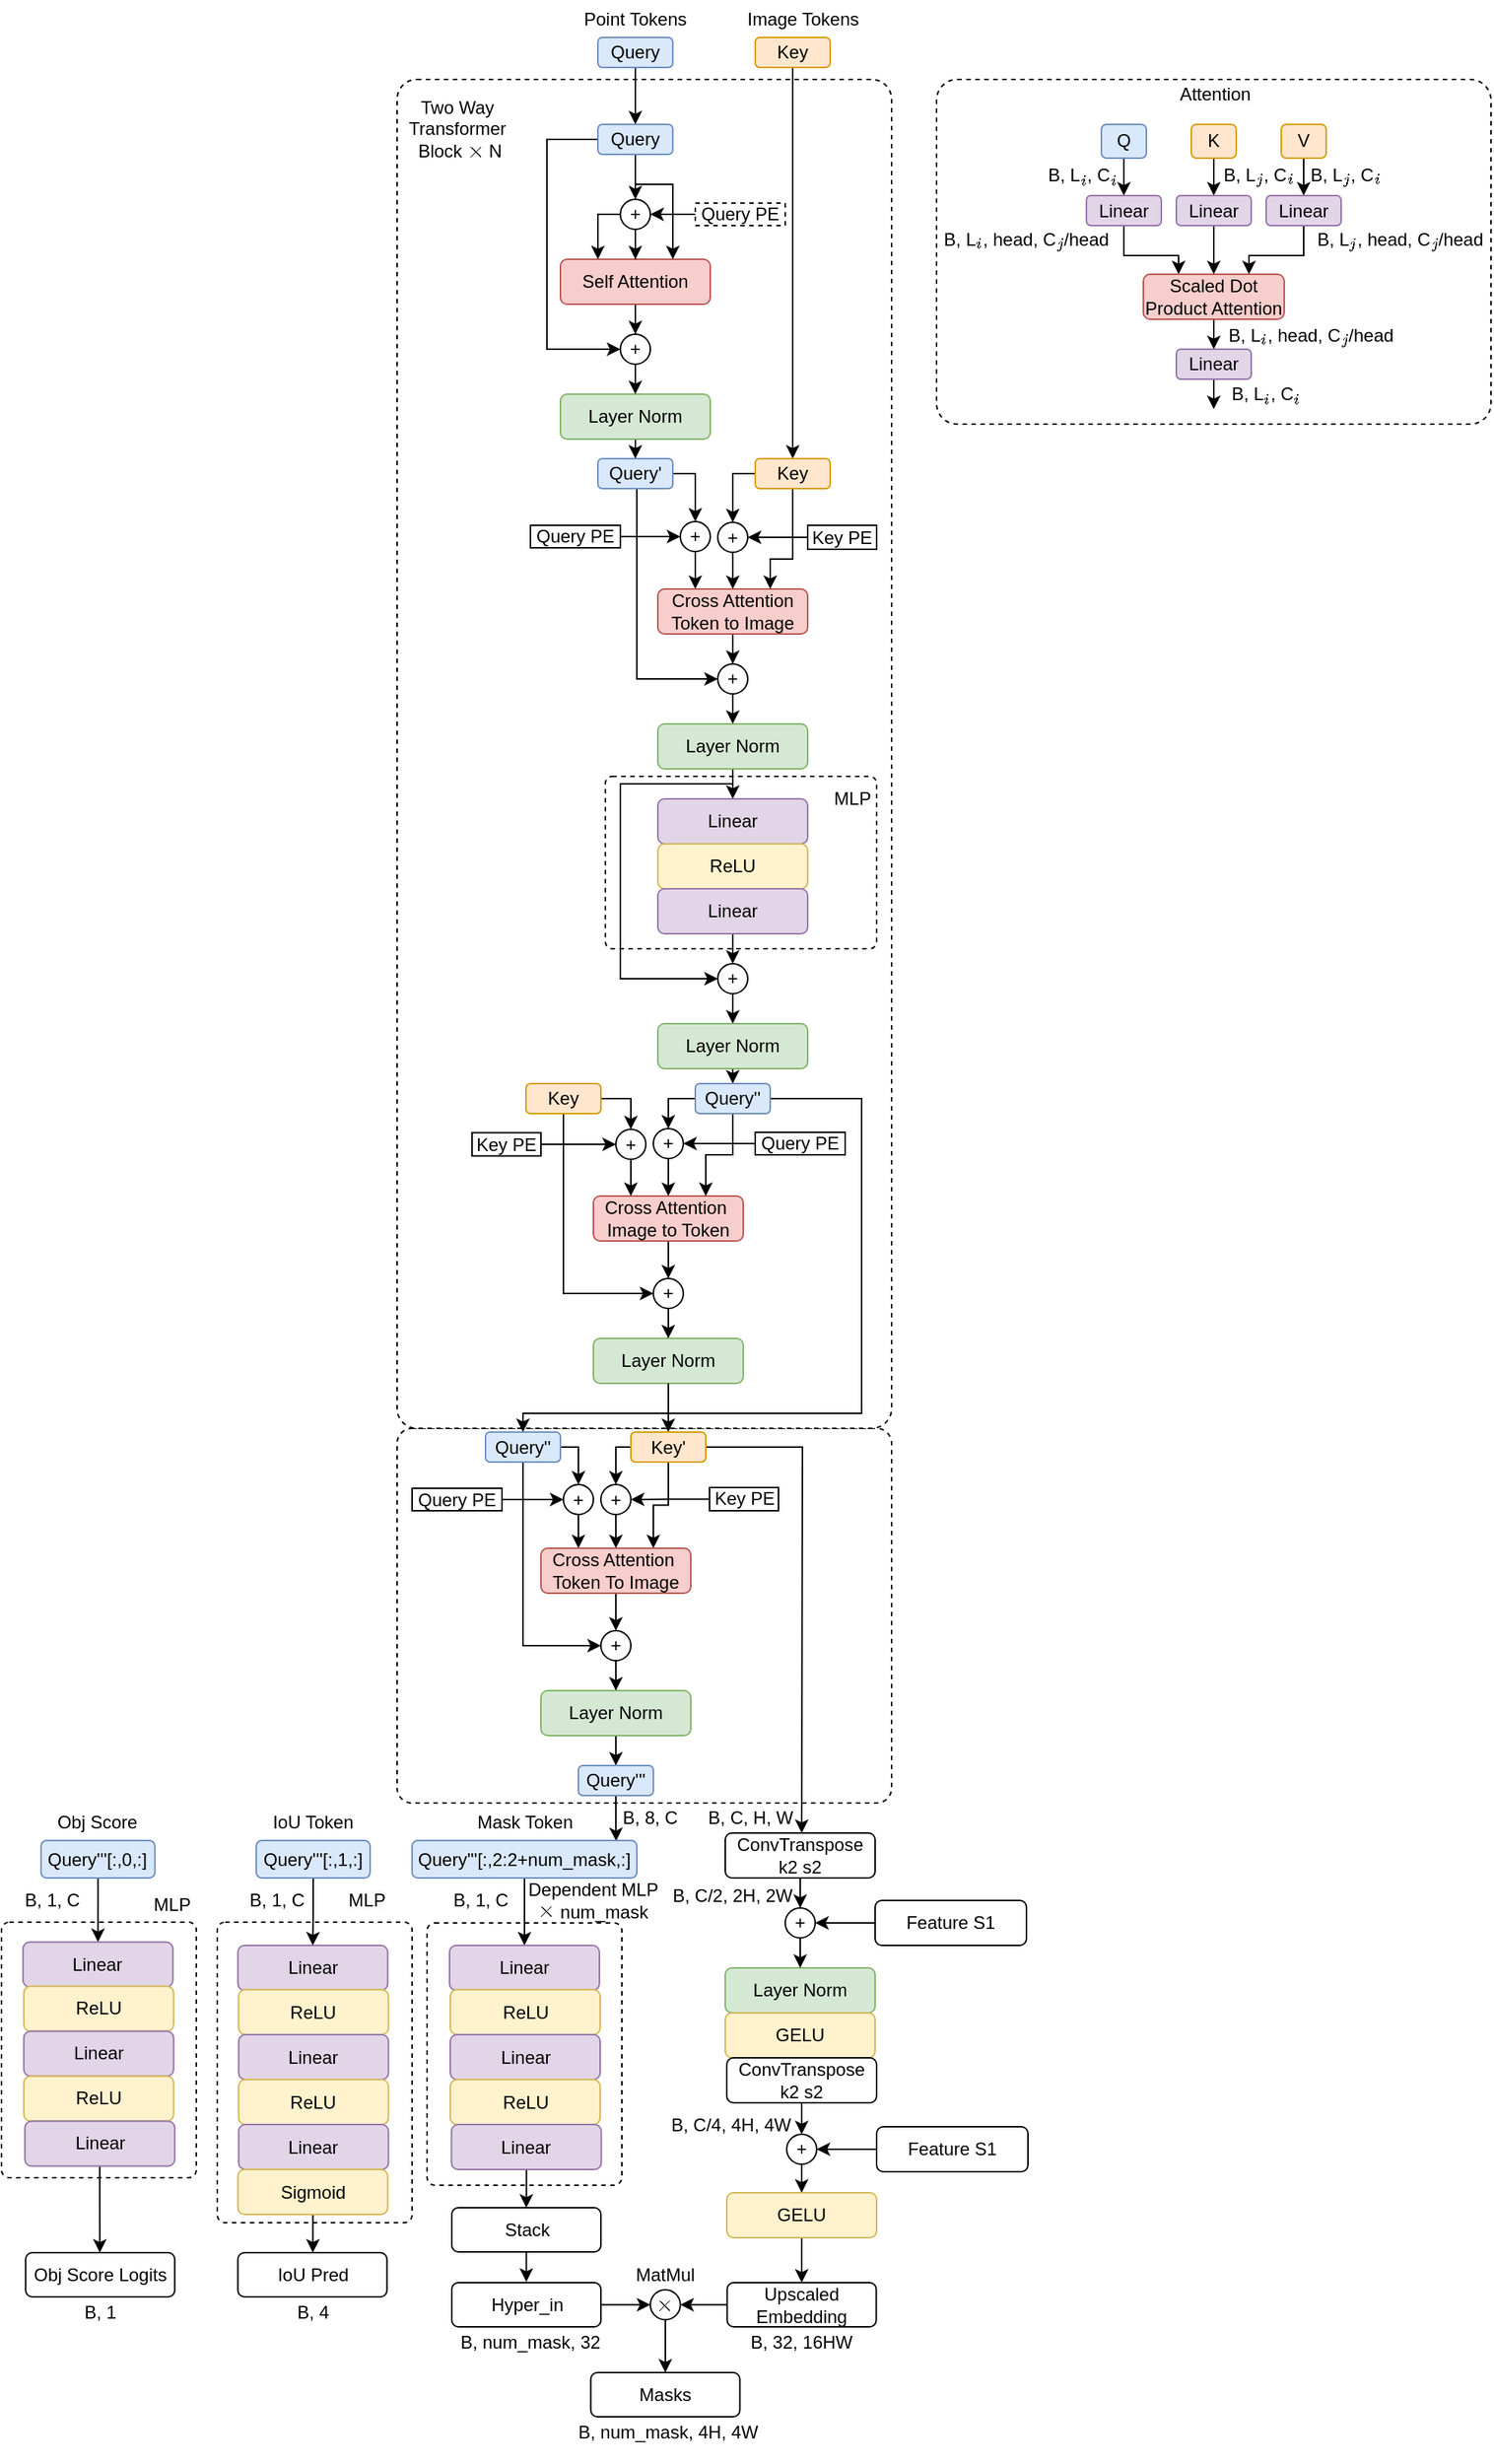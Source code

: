<mxfile version="26.0.16">
  <diagram name="Page-1" id="MTbYkiWcLbdcH9cWaoPn">
    <mxGraphModel dx="2194" dy="1654" grid="1" gridSize="10" guides="1" tooltips="1" connect="1" arrows="1" fold="1" page="1" pageScale="1" pageWidth="850" pageHeight="1100" math="1" shadow="0">
      <root>
        <mxCell id="0" />
        <mxCell id="1" parent="0" />
        <mxCell id="T6pkIknKyE9R3WdARpLp-269" value="" style="rounded=1;whiteSpace=wrap;html=1;dashed=1;arcSize=4;" vertex="1" parent="1">
          <mxGeometry x="-284" y="1239.5" width="130" height="170.5" as="geometry" />
        </mxCell>
        <mxCell id="T6pkIknKyE9R3WdARpLp-258" value="" style="rounded=1;whiteSpace=wrap;html=1;dashed=1;arcSize=4;" vertex="1" parent="1">
          <mxGeometry x="-140" y="1239.5" width="130" height="200.5" as="geometry" />
        </mxCell>
        <mxCell id="T6pkIknKyE9R3WdARpLp-229" value="" style="rounded=1;whiteSpace=wrap;html=1;dashed=1;arcSize=4;" vertex="1" parent="1">
          <mxGeometry y="1240" width="130" height="175" as="geometry" />
        </mxCell>
        <mxCell id="T6pkIknKyE9R3WdARpLp-195" value="" style="rounded=1;whiteSpace=wrap;html=1;arcSize=4;dashed=1;" vertex="1" parent="1">
          <mxGeometry x="-20" y="910" width="330" height="250" as="geometry" />
        </mxCell>
        <mxCell id="T6pkIknKyE9R3WdARpLp-154" value="" style="rounded=1;whiteSpace=wrap;html=1;arcSize=4;dashed=1;" vertex="1" parent="1">
          <mxGeometry x="-20" y="10" width="330" height="900" as="geometry" />
        </mxCell>
        <mxCell id="T6pkIknKyE9R3WdARpLp-152" value="" style="rounded=1;whiteSpace=wrap;html=1;dashed=1;arcSize=6;" vertex="1" parent="1">
          <mxGeometry x="340" y="10" width="370" height="230" as="geometry" />
        </mxCell>
        <mxCell id="T6pkIknKyE9R3WdARpLp-121" value="" style="rounded=1;whiteSpace=wrap;html=1;dashed=1;arcSize=4;" vertex="1" parent="1">
          <mxGeometry x="119" y="475" width="181" height="115" as="geometry" />
        </mxCell>
        <mxCell id="T6pkIknKyE9R3WdARpLp-46" style="edgeStyle=orthogonalEdgeStyle;rounded=0;orthogonalLoop=1;jettySize=auto;html=1;entryX=0.5;entryY=0;entryDx=0;entryDy=0;" edge="1" parent="1" source="T6pkIknKyE9R3WdARpLp-1" target="T6pkIknKyE9R3WdARpLp-45">
          <mxGeometry relative="1" as="geometry" />
        </mxCell>
        <mxCell id="T6pkIknKyE9R3WdARpLp-1" value="Self Attention" style="rounded=1;whiteSpace=wrap;html=1;fillColor=#f8cecc;strokeColor=#b85450;" vertex="1" parent="1">
          <mxGeometry x="89" y="130" width="100" height="30" as="geometry" />
        </mxCell>
        <mxCell id="T6pkIknKyE9R3WdARpLp-94" style="edgeStyle=orthogonalEdgeStyle;rounded=0;orthogonalLoop=1;jettySize=auto;html=1;entryX=0.5;entryY=0;entryDx=0;entryDy=0;" edge="1" parent="1" source="T6pkIknKyE9R3WdARpLp-2" target="T6pkIknKyE9R3WdARpLp-93">
          <mxGeometry relative="1" as="geometry" />
        </mxCell>
        <mxCell id="T6pkIknKyE9R3WdARpLp-2" value="Layer Norm" style="rounded=1;whiteSpace=wrap;html=1;fillColor=#d5e8d4;strokeColor=#82b366;" vertex="1" parent="1">
          <mxGeometry x="89" y="220" width="100" height="30" as="geometry" />
        </mxCell>
        <mxCell id="T6pkIknKyE9R3WdARpLp-60" style="edgeStyle=orthogonalEdgeStyle;rounded=0;orthogonalLoop=1;jettySize=auto;html=1;entryX=0.25;entryY=0;entryDx=0;entryDy=0;" edge="1" parent="1" source="T6pkIknKyE9R3WdARpLp-8" target="T6pkIknKyE9R3WdARpLp-13">
          <mxGeometry relative="1" as="geometry" />
        </mxCell>
        <mxCell id="T6pkIknKyE9R3WdARpLp-8" value="+" style="ellipse;whiteSpace=wrap;html=1;aspect=fixed;" vertex="1" parent="1">
          <mxGeometry x="169" y="305" width="20" height="20" as="geometry" />
        </mxCell>
        <mxCell id="T6pkIknKyE9R3WdARpLp-56" style="edgeStyle=orthogonalEdgeStyle;rounded=0;orthogonalLoop=1;jettySize=auto;html=1;entryX=0;entryY=0.5;entryDx=0;entryDy=0;" edge="1" parent="1" source="T6pkIknKyE9R3WdARpLp-9" target="T6pkIknKyE9R3WdARpLp-8">
          <mxGeometry relative="1" as="geometry" />
        </mxCell>
        <mxCell id="T6pkIknKyE9R3WdARpLp-9" value="Query PE" style="text;html=1;align=center;verticalAlign=middle;whiteSpace=wrap;rounded=0;strokeColor=default;" vertex="1" parent="1">
          <mxGeometry x="69" y="307.5" width="60" height="15" as="geometry" />
        </mxCell>
        <mxCell id="T6pkIknKyE9R3WdARpLp-61" style="edgeStyle=orthogonalEdgeStyle;rounded=0;orthogonalLoop=1;jettySize=auto;html=1;entryX=0.5;entryY=0;entryDx=0;entryDy=0;exitX=0;exitY=0.5;exitDx=0;exitDy=0;" edge="1" parent="1" source="T6pkIknKyE9R3WdARpLp-11" target="T6pkIknKyE9R3WdARpLp-13">
          <mxGeometry relative="1" as="geometry">
            <Array as="points">
              <mxPoint x="204" y="315" />
            </Array>
          </mxGeometry>
        </mxCell>
        <mxCell id="T6pkIknKyE9R3WdARpLp-11" value="+" style="ellipse;whiteSpace=wrap;html=1;aspect=fixed;" vertex="1" parent="1">
          <mxGeometry x="194" y="305.5" width="20" height="20" as="geometry" />
        </mxCell>
        <mxCell id="T6pkIknKyE9R3WdARpLp-59" style="edgeStyle=orthogonalEdgeStyle;rounded=0;orthogonalLoop=1;jettySize=auto;html=1;entryX=1;entryY=0.5;entryDx=0;entryDy=0;" edge="1" parent="1" source="T6pkIknKyE9R3WdARpLp-12" target="T6pkIknKyE9R3WdARpLp-11">
          <mxGeometry relative="1" as="geometry" />
        </mxCell>
        <mxCell id="T6pkIknKyE9R3WdARpLp-12" value="Key PE" style="text;html=1;align=center;verticalAlign=middle;whiteSpace=wrap;rounded=0;strokeColor=default;" vertex="1" parent="1">
          <mxGeometry x="254" y="307.5" width="46" height="16" as="geometry" />
        </mxCell>
        <mxCell id="T6pkIknKyE9R3WdARpLp-63" style="edgeStyle=orthogonalEdgeStyle;rounded=0;orthogonalLoop=1;jettySize=auto;html=1;entryX=0.5;entryY=0;entryDx=0;entryDy=0;" edge="1" parent="1" source="T6pkIknKyE9R3WdARpLp-13" target="T6pkIknKyE9R3WdARpLp-64">
          <mxGeometry relative="1" as="geometry">
            <mxPoint x="198" y="400" as="targetPoint" />
            <Array as="points" />
          </mxGeometry>
        </mxCell>
        <mxCell id="T6pkIknKyE9R3WdARpLp-13" value="Cross Attention Token to Image" style="rounded=1;whiteSpace=wrap;html=1;fillColor=#f8cecc;strokeColor=#b85450;" vertex="1" parent="1">
          <mxGeometry x="154" y="350" width="100" height="30" as="geometry" />
        </mxCell>
        <mxCell id="T6pkIknKyE9R3WdARpLp-67" style="edgeStyle=orthogonalEdgeStyle;rounded=0;orthogonalLoop=1;jettySize=auto;html=1;entryX=0.5;entryY=0;entryDx=0;entryDy=0;" edge="1" parent="1" source="T6pkIknKyE9R3WdARpLp-20" target="T6pkIknKyE9R3WdARpLp-21">
          <mxGeometry relative="1" as="geometry" />
        </mxCell>
        <mxCell id="T6pkIknKyE9R3WdARpLp-20" value="Layer Norm" style="rounded=1;whiteSpace=wrap;html=1;fillColor=#d5e8d4;strokeColor=#82b366;" vertex="1" parent="1">
          <mxGeometry x="154" y="440" width="100" height="30" as="geometry" />
        </mxCell>
        <mxCell id="T6pkIknKyE9R3WdARpLp-21" value="Linear" style="rounded=1;whiteSpace=wrap;html=1;fillColor=#e1d5e7;strokeColor=#9673a6;" vertex="1" parent="1">
          <mxGeometry x="154" y="490" width="100" height="30" as="geometry" />
        </mxCell>
        <mxCell id="T6pkIknKyE9R3WdARpLp-69" style="edgeStyle=elbowEdgeStyle;rounded=0;orthogonalLoop=1;jettySize=auto;html=1;exitX=0;exitY=0.5;exitDx=0;exitDy=0;startArrow=classic;startFill=1;endArrow=none;" edge="1" parent="1" source="T6pkIknKyE9R3WdARpLp-24">
          <mxGeometry relative="1" as="geometry">
            <mxPoint x="204" y="480" as="targetPoint" />
            <Array as="points">
              <mxPoint x="129" y="520" />
            </Array>
          </mxGeometry>
        </mxCell>
        <mxCell id="T6pkIknKyE9R3WdARpLp-70" style="edgeStyle=orthogonalEdgeStyle;rounded=0;orthogonalLoop=1;jettySize=auto;html=1;entryX=0.5;entryY=0;entryDx=0;entryDy=0;" edge="1" parent="1" source="T6pkIknKyE9R3WdARpLp-24" target="T6pkIknKyE9R3WdARpLp-25">
          <mxGeometry relative="1" as="geometry" />
        </mxCell>
        <mxCell id="T6pkIknKyE9R3WdARpLp-24" value="+" style="ellipse;whiteSpace=wrap;html=1;aspect=fixed;" vertex="1" parent="1">
          <mxGeometry x="194" y="600" width="20" height="20" as="geometry" />
        </mxCell>
        <mxCell id="T6pkIknKyE9R3WdARpLp-77" style="edgeStyle=orthogonalEdgeStyle;rounded=0;orthogonalLoop=1;jettySize=auto;html=1;entryX=0.5;entryY=0;entryDx=0;entryDy=0;exitX=0;exitY=0.5;exitDx=0;exitDy=0;" edge="1" parent="1" source="T6pkIknKyE9R3WdARpLp-91" target="T6pkIknKyE9R3WdARpLp-71">
          <mxGeometry relative="1" as="geometry">
            <mxPoint x="204" y="705" as="sourcePoint" />
          </mxGeometry>
        </mxCell>
        <mxCell id="T6pkIknKyE9R3WdARpLp-92" style="edgeStyle=orthogonalEdgeStyle;rounded=0;orthogonalLoop=1;jettySize=auto;html=1;entryX=0.5;entryY=0;entryDx=0;entryDy=0;" edge="1" parent="1" source="T6pkIknKyE9R3WdARpLp-25" target="T6pkIknKyE9R3WdARpLp-91">
          <mxGeometry relative="1" as="geometry" />
        </mxCell>
        <mxCell id="T6pkIknKyE9R3WdARpLp-25" value="Layer Norm" style="rounded=1;whiteSpace=wrap;html=1;fillColor=#d5e8d4;strokeColor=#82b366;" vertex="1" parent="1">
          <mxGeometry x="154" y="640" width="100" height="30" as="geometry" />
        </mxCell>
        <mxCell id="T6pkIknKyE9R3WdARpLp-53" style="edgeStyle=orthogonalEdgeStyle;rounded=0;orthogonalLoop=1;jettySize=auto;html=1;" edge="1" parent="1" source="T6pkIknKyE9R3WdARpLp-45">
          <mxGeometry relative="1" as="geometry">
            <mxPoint x="139" y="220" as="targetPoint" />
          </mxGeometry>
        </mxCell>
        <mxCell id="T6pkIknKyE9R3WdARpLp-113" style="edgeStyle=elbowEdgeStyle;rounded=0;orthogonalLoop=1;jettySize=auto;html=1;entryX=0;entryY=0.5;entryDx=0;entryDy=0;startArrow=classic;startFill=1;endArrow=none;" edge="1" parent="1" source="T6pkIknKyE9R3WdARpLp-45" target="T6pkIknKyE9R3WdARpLp-47">
          <mxGeometry relative="1" as="geometry">
            <Array as="points">
              <mxPoint x="80" y="130" />
            </Array>
          </mxGeometry>
        </mxCell>
        <mxCell id="T6pkIknKyE9R3WdARpLp-45" value="+" style="ellipse;whiteSpace=wrap;html=1;aspect=fixed;" vertex="1" parent="1">
          <mxGeometry x="129" y="180" width="20" height="20" as="geometry" />
        </mxCell>
        <mxCell id="T6pkIknKyE9R3WdARpLp-106" style="edgeStyle=orthogonalEdgeStyle;rounded=0;orthogonalLoop=1;jettySize=auto;html=1;entryX=0.5;entryY=0;entryDx=0;entryDy=0;" edge="1" parent="1" source="T6pkIknKyE9R3WdARpLp-47" target="T6pkIknKyE9R3WdARpLp-103">
          <mxGeometry relative="1" as="geometry" />
        </mxCell>
        <mxCell id="T6pkIknKyE9R3WdARpLp-107" style="edgeStyle=orthogonalEdgeStyle;rounded=0;orthogonalLoop=1;jettySize=auto;html=1;entryX=0.75;entryY=0;entryDx=0;entryDy=0;" edge="1" parent="1" source="T6pkIknKyE9R3WdARpLp-47" target="T6pkIknKyE9R3WdARpLp-1">
          <mxGeometry relative="1" as="geometry">
            <Array as="points">
              <mxPoint x="139" y="80" />
              <mxPoint x="164" y="80" />
            </Array>
          </mxGeometry>
        </mxCell>
        <mxCell id="T6pkIknKyE9R3WdARpLp-196" style="edgeStyle=orthogonalEdgeStyle;rounded=0;orthogonalLoop=1;jettySize=auto;html=1;entryX=0.5;entryY=1;entryDx=0;entryDy=0;startArrow=classic;startFill=1;endArrow=none;" edge="1" parent="1" source="T6pkIknKyE9R3WdARpLp-47" target="T6pkIknKyE9R3WdARpLp-156">
          <mxGeometry relative="1" as="geometry">
            <mxPoint x="139" y="-20" as="targetPoint" />
          </mxGeometry>
        </mxCell>
        <mxCell id="T6pkIknKyE9R3WdARpLp-47" value="Query" style="rounded=1;whiteSpace=wrap;html=1;fillColor=#dae8fc;strokeColor=#6c8ebf;" vertex="1" parent="1">
          <mxGeometry x="114" y="40" width="50" height="20" as="geometry" />
        </mxCell>
        <mxCell id="T6pkIknKyE9R3WdARpLp-96" style="edgeStyle=orthogonalEdgeStyle;rounded=0;orthogonalLoop=1;jettySize=auto;html=1;entryX=0.5;entryY=0;entryDx=0;entryDy=0;" edge="1" parent="1" source="T6pkIknKyE9R3WdARpLp-57" target="T6pkIknKyE9R3WdARpLp-11">
          <mxGeometry relative="1" as="geometry">
            <Array as="points">
              <mxPoint x="204" y="273" />
            </Array>
          </mxGeometry>
        </mxCell>
        <mxCell id="T6pkIknKyE9R3WdARpLp-98" style="edgeStyle=orthogonalEdgeStyle;rounded=0;orthogonalLoop=1;jettySize=auto;html=1;entryX=0.75;entryY=0;entryDx=0;entryDy=0;" edge="1" parent="1" source="T6pkIknKyE9R3WdARpLp-57" target="T6pkIknKyE9R3WdARpLp-13">
          <mxGeometry relative="1" as="geometry">
            <Array as="points">
              <mxPoint x="244" y="330" />
              <mxPoint x="229" y="330" />
            </Array>
          </mxGeometry>
        </mxCell>
        <mxCell id="T6pkIknKyE9R3WdARpLp-197" style="edgeStyle=orthogonalEdgeStyle;rounded=0;orthogonalLoop=1;jettySize=auto;html=1;entryX=0.5;entryY=1;entryDx=0;entryDy=0;endArrow=none;startFill=1;startArrow=classic;" edge="1" parent="1" source="T6pkIknKyE9R3WdARpLp-57" target="T6pkIknKyE9R3WdARpLp-158">
          <mxGeometry relative="1" as="geometry">
            <mxPoint x="250" y="-211.333" as="targetPoint" />
          </mxGeometry>
        </mxCell>
        <mxCell id="T6pkIknKyE9R3WdARpLp-57" value="Key" style="rounded=1;whiteSpace=wrap;html=1;fillColor=#ffe6cc;strokeColor=#d79b00;" vertex="1" parent="1">
          <mxGeometry x="219" y="263" width="50" height="20" as="geometry" />
        </mxCell>
        <mxCell id="T6pkIknKyE9R3WdARpLp-65" style="edgeStyle=orthogonalEdgeStyle;rounded=0;orthogonalLoop=1;jettySize=auto;html=1;startArrow=classic;startFill=1;endArrow=none;entryX=0.5;entryY=1;entryDx=0;entryDy=0;" edge="1" parent="1" source="T6pkIknKyE9R3WdARpLp-64" target="T6pkIknKyE9R3WdARpLp-93">
          <mxGeometry relative="1" as="geometry">
            <mxPoint x="120" y="370" as="targetPoint" />
            <Array as="points">
              <mxPoint x="140" y="410" />
              <mxPoint x="140" y="283" />
            </Array>
          </mxGeometry>
        </mxCell>
        <mxCell id="T6pkIknKyE9R3WdARpLp-66" style="edgeStyle=orthogonalEdgeStyle;rounded=0;orthogonalLoop=1;jettySize=auto;html=1;" edge="1" parent="1" source="T6pkIknKyE9R3WdARpLp-64">
          <mxGeometry relative="1" as="geometry">
            <mxPoint x="204" y="440" as="targetPoint" />
          </mxGeometry>
        </mxCell>
        <mxCell id="T6pkIknKyE9R3WdARpLp-64" value="+" style="ellipse;whiteSpace=wrap;html=1;aspect=fixed;" vertex="1" parent="1">
          <mxGeometry x="194" y="400" width="20" height="20" as="geometry" />
        </mxCell>
        <mxCell id="T6pkIknKyE9R3WdARpLp-82" style="edgeStyle=orthogonalEdgeStyle;rounded=0;orthogonalLoop=1;jettySize=auto;html=1;entryX=0.5;entryY=0;entryDx=0;entryDy=0;exitX=0;exitY=0.5;exitDx=0;exitDy=0;" edge="1" parent="1" source="T6pkIknKyE9R3WdARpLp-71" target="T6pkIknKyE9R3WdARpLp-80">
          <mxGeometry relative="1" as="geometry" />
        </mxCell>
        <mxCell id="T6pkIknKyE9R3WdARpLp-71" value="+" style="ellipse;whiteSpace=wrap;html=1;aspect=fixed;" vertex="1" parent="1">
          <mxGeometry x="151" y="710" width="20" height="20" as="geometry" />
        </mxCell>
        <mxCell id="T6pkIknKyE9R3WdARpLp-72" style="edgeStyle=orthogonalEdgeStyle;rounded=0;orthogonalLoop=1;jettySize=auto;html=1;entryX=1;entryY=0.5;entryDx=0;entryDy=0;" edge="1" parent="1" source="T6pkIknKyE9R3WdARpLp-73" target="T6pkIknKyE9R3WdARpLp-71">
          <mxGeometry relative="1" as="geometry" />
        </mxCell>
        <mxCell id="T6pkIknKyE9R3WdARpLp-73" value="Query PE" style="text;html=1;align=center;verticalAlign=middle;whiteSpace=wrap;rounded=0;strokeColor=default;" vertex="1" parent="1">
          <mxGeometry x="219" y="712.5" width="60" height="15" as="geometry" />
        </mxCell>
        <mxCell id="T6pkIknKyE9R3WdARpLp-81" style="edgeStyle=orthogonalEdgeStyle;rounded=0;orthogonalLoop=1;jettySize=auto;html=1;entryX=0.25;entryY=0;entryDx=0;entryDy=0;" edge="1" parent="1" source="T6pkIknKyE9R3WdARpLp-74" target="T6pkIknKyE9R3WdARpLp-80">
          <mxGeometry relative="1" as="geometry" />
        </mxCell>
        <mxCell id="T6pkIknKyE9R3WdARpLp-86" style="edgeStyle=orthogonalEdgeStyle;rounded=0;orthogonalLoop=1;jettySize=auto;html=1;entryX=0;entryY=0.5;entryDx=0;entryDy=0;exitX=0.5;exitY=1;exitDx=0;exitDy=0;" edge="1" parent="1" source="T6pkIknKyE9R3WdARpLp-78" target="T6pkIknKyE9R3WdARpLp-85">
          <mxGeometry relative="1" as="geometry">
            <Array as="points">
              <mxPoint x="91" y="820" />
            </Array>
          </mxGeometry>
        </mxCell>
        <mxCell id="T6pkIknKyE9R3WdARpLp-74" value="+" style="ellipse;whiteSpace=wrap;html=1;aspect=fixed;" vertex="1" parent="1">
          <mxGeometry x="126" y="710.5" width="20" height="20" as="geometry" />
        </mxCell>
        <mxCell id="T6pkIknKyE9R3WdARpLp-75" style="edgeStyle=orthogonalEdgeStyle;rounded=0;orthogonalLoop=1;jettySize=auto;html=1;entryX=0;entryY=0.5;entryDx=0;entryDy=0;" edge="1" parent="1" source="T6pkIknKyE9R3WdARpLp-76" target="T6pkIknKyE9R3WdARpLp-74">
          <mxGeometry relative="1" as="geometry" />
        </mxCell>
        <mxCell id="T6pkIknKyE9R3WdARpLp-76" value="Key PE" style="text;html=1;align=center;verticalAlign=middle;whiteSpace=wrap;rounded=0;strokeColor=default;" vertex="1" parent="1">
          <mxGeometry x="30" y="712.75" width="46" height="15.5" as="geometry" />
        </mxCell>
        <mxCell id="T6pkIknKyE9R3WdARpLp-79" style="edgeStyle=orthogonalEdgeStyle;rounded=0;orthogonalLoop=1;jettySize=auto;html=1;entryX=0.5;entryY=0;entryDx=0;entryDy=0;" edge="1" parent="1" source="T6pkIknKyE9R3WdARpLp-78" target="T6pkIknKyE9R3WdARpLp-74">
          <mxGeometry relative="1" as="geometry" />
        </mxCell>
        <mxCell id="T6pkIknKyE9R3WdARpLp-78" value="Key" style="rounded=1;whiteSpace=wrap;html=1;fillColor=#ffe6cc;strokeColor=#d79b00;" vertex="1" parent="1">
          <mxGeometry x="66" y="680" width="50" height="20" as="geometry" />
        </mxCell>
        <mxCell id="T6pkIknKyE9R3WdARpLp-84" style="edgeStyle=orthogonalEdgeStyle;rounded=0;orthogonalLoop=1;jettySize=auto;html=1;" edge="1" parent="1" source="T6pkIknKyE9R3WdARpLp-80">
          <mxGeometry relative="1" as="geometry">
            <mxPoint x="161.0" y="810" as="targetPoint" />
          </mxGeometry>
        </mxCell>
        <mxCell id="T6pkIknKyE9R3WdARpLp-80" value="Cross Attention&amp;nbsp; Image to Token" style="rounded=1;whiteSpace=wrap;html=1;fillColor=#f8cecc;strokeColor=#b85450;" vertex="1" parent="1">
          <mxGeometry x="111" y="755" width="100" height="30" as="geometry" />
        </mxCell>
        <mxCell id="T6pkIknKyE9R3WdARpLp-88" style="edgeStyle=orthogonalEdgeStyle;rounded=0;orthogonalLoop=1;jettySize=auto;html=1;entryX=0.5;entryY=0;entryDx=0;entryDy=0;" edge="1" parent="1" source="T6pkIknKyE9R3WdARpLp-85" target="T6pkIknKyE9R3WdARpLp-87">
          <mxGeometry relative="1" as="geometry" />
        </mxCell>
        <mxCell id="T6pkIknKyE9R3WdARpLp-85" value="+" style="ellipse;whiteSpace=wrap;html=1;aspect=fixed;" vertex="1" parent="1">
          <mxGeometry x="151" y="810" width="20" height="20" as="geometry" />
        </mxCell>
        <mxCell id="T6pkIknKyE9R3WdARpLp-87" value="Layer Norm" style="rounded=1;whiteSpace=wrap;html=1;fillColor=#d5e8d4;strokeColor=#82b366;" vertex="1" parent="1">
          <mxGeometry x="111" y="850" width="100" height="30" as="geometry" />
        </mxCell>
        <mxCell id="T6pkIknKyE9R3WdARpLp-183" style="edgeStyle=orthogonalEdgeStyle;rounded=0;orthogonalLoop=1;jettySize=auto;html=1;entryX=0.5;entryY=0;entryDx=0;entryDy=0;exitX=0.5;exitY=1;exitDx=0;exitDy=0;" edge="1" parent="1" source="T6pkIknKyE9R3WdARpLp-87" target="T6pkIknKyE9R3WdARpLp-171">
          <mxGeometry relative="1" as="geometry">
            <mxPoint x="161" y="920" as="sourcePoint" />
          </mxGeometry>
        </mxCell>
        <mxCell id="T6pkIknKyE9R3WdARpLp-99" style="edgeStyle=orthogonalEdgeStyle;rounded=0;orthogonalLoop=1;jettySize=auto;html=1;entryX=0.75;entryY=0;entryDx=0;entryDy=0;" edge="1" parent="1" source="T6pkIknKyE9R3WdARpLp-91" target="T6pkIknKyE9R3WdARpLp-80">
          <mxGeometry relative="1" as="geometry" />
        </mxCell>
        <mxCell id="T6pkIknKyE9R3WdARpLp-101" style="edgeStyle=orthogonalEdgeStyle;rounded=0;orthogonalLoop=1;jettySize=auto;html=1;entryX=0.5;entryY=0;entryDx=0;entryDy=0;" edge="1" parent="1" source="T6pkIknKyE9R3WdARpLp-91" target="T6pkIknKyE9R3WdARpLp-182">
          <mxGeometry relative="1" as="geometry">
            <mxPoint x="340" y="690" as="targetPoint" />
            <Array as="points">
              <mxPoint x="290" y="690" />
              <mxPoint x="290" y="900" />
              <mxPoint x="64" y="900" />
            </Array>
          </mxGeometry>
        </mxCell>
        <mxCell id="T6pkIknKyE9R3WdARpLp-91" value="Query&#39;&#39;" style="rounded=1;whiteSpace=wrap;html=1;fillColor=#dae8fc;strokeColor=#6c8ebf;" vertex="1" parent="1">
          <mxGeometry x="179" y="680" width="50" height="20" as="geometry" />
        </mxCell>
        <mxCell id="T6pkIknKyE9R3WdARpLp-95" style="edgeStyle=orthogonalEdgeStyle;rounded=0;orthogonalLoop=1;jettySize=auto;html=1;entryX=0.5;entryY=0;entryDx=0;entryDy=0;" edge="1" parent="1" source="T6pkIknKyE9R3WdARpLp-93" target="T6pkIknKyE9R3WdARpLp-8">
          <mxGeometry relative="1" as="geometry">
            <Array as="points">
              <mxPoint x="179" y="273" />
            </Array>
          </mxGeometry>
        </mxCell>
        <mxCell id="T6pkIknKyE9R3WdARpLp-93" value="Query&#39;" style="rounded=1;whiteSpace=wrap;html=1;fillColor=#dae8fc;strokeColor=#6c8ebf;" vertex="1" parent="1">
          <mxGeometry x="114" y="263" width="50" height="20" as="geometry" />
        </mxCell>
        <mxCell id="T6pkIknKyE9R3WdARpLp-104" style="edgeStyle=orthogonalEdgeStyle;rounded=0;orthogonalLoop=1;jettySize=auto;html=1;entryX=0.5;entryY=0;entryDx=0;entryDy=0;" edge="1" parent="1" source="T6pkIknKyE9R3WdARpLp-103" target="T6pkIknKyE9R3WdARpLp-1">
          <mxGeometry relative="1" as="geometry" />
        </mxCell>
        <mxCell id="T6pkIknKyE9R3WdARpLp-105" style="edgeStyle=orthogonalEdgeStyle;rounded=0;orthogonalLoop=1;jettySize=auto;html=1;entryX=0.25;entryY=0;entryDx=0;entryDy=0;exitX=0;exitY=0.5;exitDx=0;exitDy=0;" edge="1" parent="1" source="T6pkIknKyE9R3WdARpLp-103" target="T6pkIknKyE9R3WdARpLp-1">
          <mxGeometry relative="1" as="geometry">
            <Array as="points">
              <mxPoint x="114" y="100" />
            </Array>
          </mxGeometry>
        </mxCell>
        <mxCell id="T6pkIknKyE9R3WdARpLp-103" value="+" style="ellipse;whiteSpace=wrap;html=1;aspect=fixed;" vertex="1" parent="1">
          <mxGeometry x="129" y="90" width="20" height="20" as="geometry" />
        </mxCell>
        <mxCell id="T6pkIknKyE9R3WdARpLp-112" style="edgeStyle=orthogonalEdgeStyle;rounded=0;orthogonalLoop=1;jettySize=auto;html=1;entryX=1;entryY=0.5;entryDx=0;entryDy=0;" edge="1" parent="1" source="T6pkIknKyE9R3WdARpLp-109" target="T6pkIknKyE9R3WdARpLp-103">
          <mxGeometry relative="1" as="geometry" />
        </mxCell>
        <mxCell id="T6pkIknKyE9R3WdARpLp-109" value="Query PE" style="text;html=1;align=center;verticalAlign=middle;whiteSpace=wrap;rounded=0;dashed=1;strokeColor=default;" vertex="1" parent="1">
          <mxGeometry x="179" y="92.5" width="60" height="15" as="geometry" />
        </mxCell>
        <mxCell id="T6pkIknKyE9R3WdARpLp-114" value="ReLU" style="rounded=1;whiteSpace=wrap;html=1;fillColor=#fff2cc;strokeColor=#d6b656;" vertex="1" parent="1">
          <mxGeometry x="154" y="520" width="100" height="30" as="geometry" />
        </mxCell>
        <mxCell id="T6pkIknKyE9R3WdARpLp-118" style="edgeStyle=orthogonalEdgeStyle;rounded=0;orthogonalLoop=1;jettySize=auto;html=1;entryX=0.5;entryY=0;entryDx=0;entryDy=0;" edge="1" parent="1" source="T6pkIknKyE9R3WdARpLp-115">
          <mxGeometry relative="1" as="geometry">
            <mxPoint x="204" y="600" as="targetPoint" />
          </mxGeometry>
        </mxCell>
        <mxCell id="T6pkIknKyE9R3WdARpLp-115" value="Linear" style="rounded=1;whiteSpace=wrap;html=1;fillColor=#e1d5e7;strokeColor=#9673a6;" vertex="1" parent="1">
          <mxGeometry x="154" y="550" width="100" height="30" as="geometry" />
        </mxCell>
        <mxCell id="T6pkIknKyE9R3WdARpLp-122" value="MLP" style="text;html=1;align=center;verticalAlign=middle;whiteSpace=wrap;rounded=0;" vertex="1" parent="1">
          <mxGeometry x="254" y="475" width="60" height="30" as="geometry" />
        </mxCell>
        <mxCell id="T6pkIknKyE9R3WdARpLp-134" style="edgeStyle=orthogonalEdgeStyle;rounded=0;orthogonalLoop=1;jettySize=auto;html=1;entryX=0.5;entryY=0;entryDx=0;entryDy=0;" edge="1" parent="1" source="T6pkIknKyE9R3WdARpLp-124" target="T6pkIknKyE9R3WdARpLp-128">
          <mxGeometry relative="1" as="geometry" />
        </mxCell>
        <mxCell id="T6pkIknKyE9R3WdARpLp-124" value="Q" style="rounded=1;whiteSpace=wrap;html=1;fillColor=#dae8fc;strokeColor=#6c8ebf;" vertex="1" parent="1">
          <mxGeometry x="450" y="40" width="30" height="22.5" as="geometry" />
        </mxCell>
        <mxCell id="T6pkIknKyE9R3WdARpLp-137" style="edgeStyle=orthogonalEdgeStyle;rounded=0;orthogonalLoop=1;jettySize=auto;html=1;entryX=0.5;entryY=0;entryDx=0;entryDy=0;" edge="1" parent="1" source="T6pkIknKyE9R3WdARpLp-126" target="T6pkIknKyE9R3WdARpLp-132">
          <mxGeometry relative="1" as="geometry" />
        </mxCell>
        <mxCell id="T6pkIknKyE9R3WdARpLp-126" value="K" style="rounded=1;whiteSpace=wrap;html=1;fillColor=#ffe6cc;strokeColor=#d79b00;" vertex="1" parent="1">
          <mxGeometry x="510" y="40" width="30" height="22.5" as="geometry" />
        </mxCell>
        <mxCell id="T6pkIknKyE9R3WdARpLp-138" style="edgeStyle=orthogonalEdgeStyle;rounded=0;orthogonalLoop=1;jettySize=auto;html=1;entryX=0.5;entryY=0;entryDx=0;entryDy=0;" edge="1" parent="1" source="T6pkIknKyE9R3WdARpLp-127" target="T6pkIknKyE9R3WdARpLp-133">
          <mxGeometry relative="1" as="geometry" />
        </mxCell>
        <mxCell id="T6pkIknKyE9R3WdARpLp-127" value="V" style="rounded=1;whiteSpace=wrap;html=1;fillColor=#ffe6cc;strokeColor=#d79b00;" vertex="1" parent="1">
          <mxGeometry x="570" y="40" width="30" height="22.5" as="geometry" />
        </mxCell>
        <mxCell id="T6pkIknKyE9R3WdARpLp-140" style="edgeStyle=orthogonalEdgeStyle;rounded=0;orthogonalLoop=1;jettySize=auto;html=1;entryX=0.25;entryY=0;entryDx=0;entryDy=0;" edge="1" parent="1" source="T6pkIknKyE9R3WdARpLp-128" target="T6pkIknKyE9R3WdARpLp-145">
          <mxGeometry relative="1" as="geometry">
            <mxPoint x="465" y="130" as="targetPoint" />
          </mxGeometry>
        </mxCell>
        <mxCell id="T6pkIknKyE9R3WdARpLp-128" value="Linear" style="rounded=1;whiteSpace=wrap;html=1;fillColor=#e1d5e7;strokeColor=#9673a6;" vertex="1" parent="1">
          <mxGeometry x="440" y="87.5" width="50" height="20" as="geometry" />
        </mxCell>
        <mxCell id="T6pkIknKyE9R3WdARpLp-141" style="edgeStyle=orthogonalEdgeStyle;rounded=0;orthogonalLoop=1;jettySize=auto;html=1;entryX=0.5;entryY=0;entryDx=0;entryDy=0;" edge="1" parent="1" source="T6pkIknKyE9R3WdARpLp-132" target="T6pkIknKyE9R3WdARpLp-145">
          <mxGeometry relative="1" as="geometry">
            <mxPoint x="525" y="130" as="targetPoint" />
          </mxGeometry>
        </mxCell>
        <mxCell id="T6pkIknKyE9R3WdARpLp-132" value="Linear" style="rounded=1;whiteSpace=wrap;html=1;fillColor=#e1d5e7;strokeColor=#9673a6;" vertex="1" parent="1">
          <mxGeometry x="500" y="87.5" width="50" height="20" as="geometry" />
        </mxCell>
        <mxCell id="T6pkIknKyE9R3WdARpLp-142" style="edgeStyle=orthogonalEdgeStyle;rounded=0;orthogonalLoop=1;jettySize=auto;html=1;entryX=0.75;entryY=0;entryDx=0;entryDy=0;" edge="1" parent="1" source="T6pkIknKyE9R3WdARpLp-133" target="T6pkIknKyE9R3WdARpLp-145">
          <mxGeometry relative="1" as="geometry">
            <mxPoint x="585" y="130" as="targetPoint" />
          </mxGeometry>
        </mxCell>
        <mxCell id="T6pkIknKyE9R3WdARpLp-133" value="Linear" style="rounded=1;whiteSpace=wrap;html=1;fillColor=#e1d5e7;strokeColor=#9673a6;" vertex="1" parent="1">
          <mxGeometry x="560" y="87.5" width="50" height="20" as="geometry" />
        </mxCell>
        <mxCell id="T6pkIknKyE9R3WdARpLp-135" value="B, L\(_i\), C\(_i\)" style="text;html=1;align=center;verticalAlign=middle;whiteSpace=wrap;rounded=0;" vertex="1" parent="1">
          <mxGeometry x="410" y="69.5" width="55" height="9" as="geometry" />
        </mxCell>
        <mxCell id="T6pkIknKyE9R3WdARpLp-136" value="B, L\(_j\), C\(_i\)" style="text;html=1;align=center;verticalAlign=middle;whiteSpace=wrap;rounded=0;" vertex="1" parent="1">
          <mxGeometry x="530" y="67.62" width="50" height="12.75" as="geometry" />
        </mxCell>
        <mxCell id="T6pkIknKyE9R3WdARpLp-139" value="B, L\(_j\), C\(_i\)" style="text;html=1;align=center;verticalAlign=middle;whiteSpace=wrap;rounded=0;" vertex="1" parent="1">
          <mxGeometry x="588" y="67.62" width="50" height="12.75" as="geometry" />
        </mxCell>
        <mxCell id="T6pkIknKyE9R3WdARpLp-143" value="B, L\(_i\), head, C\(_j\)/head" style="text;html=1;align=center;verticalAlign=middle;whiteSpace=wrap;rounded=0;" vertex="1" parent="1">
          <mxGeometry x="340" y="107.5" width="120" height="19" as="geometry" />
        </mxCell>
        <mxCell id="T6pkIknKyE9R3WdARpLp-144" value="B, L\(_j\), head, C\(_j\)/head" style="text;html=1;align=center;verticalAlign=middle;whiteSpace=wrap;rounded=0;" vertex="1" parent="1">
          <mxGeometry x="588" y="112" width="123" height="10" as="geometry" />
        </mxCell>
        <mxCell id="T6pkIknKyE9R3WdARpLp-147" style="edgeStyle=orthogonalEdgeStyle;rounded=0;orthogonalLoop=1;jettySize=auto;html=1;entryX=0.5;entryY=0;entryDx=0;entryDy=0;" edge="1" parent="1" source="T6pkIknKyE9R3WdARpLp-145" target="T6pkIknKyE9R3WdARpLp-146">
          <mxGeometry relative="1" as="geometry" />
        </mxCell>
        <mxCell id="T6pkIknKyE9R3WdARpLp-145" value="Scaled Dot Product Attention" style="rounded=1;whiteSpace=wrap;html=1;fillColor=#f8cecc;strokeColor=#b85450;" vertex="1" parent="1">
          <mxGeometry x="478" y="140" width="94" height="30" as="geometry" />
        </mxCell>
        <mxCell id="T6pkIknKyE9R3WdARpLp-150" style="edgeStyle=orthogonalEdgeStyle;rounded=0;orthogonalLoop=1;jettySize=auto;html=1;" edge="1" parent="1" source="T6pkIknKyE9R3WdARpLp-146">
          <mxGeometry relative="1" as="geometry">
            <mxPoint x="525" y="230" as="targetPoint" />
          </mxGeometry>
        </mxCell>
        <mxCell id="T6pkIknKyE9R3WdARpLp-146" value="Linear" style="rounded=1;whiteSpace=wrap;html=1;fillColor=#e1d5e7;strokeColor=#9673a6;" vertex="1" parent="1">
          <mxGeometry x="500" y="190" width="50" height="20" as="geometry" />
        </mxCell>
        <mxCell id="T6pkIknKyE9R3WdARpLp-148" value="B, L\(_i\), head, C\(_j\)/head" style="text;html=1;align=center;verticalAlign=middle;whiteSpace=wrap;rounded=0;" vertex="1" parent="1">
          <mxGeometry x="530" y="171" width="120" height="19" as="geometry" />
        </mxCell>
        <mxCell id="T6pkIknKyE9R3WdARpLp-151" value="B, L\(_i\), C\(_i\)" style="text;html=1;align=center;verticalAlign=middle;whiteSpace=wrap;rounded=0;" vertex="1" parent="1">
          <mxGeometry x="500" y="210" width="120" height="19" as="geometry" />
        </mxCell>
        <mxCell id="T6pkIknKyE9R3WdARpLp-153" value="&lt;span style=&quot;color: rgb(0, 0, 0); font-family: Helvetica; font-size: 12px; font-style: normal; font-variant-ligatures: normal; font-variant-caps: normal; font-weight: 400; letter-spacing: normal; orphans: 2; text-align: center; text-indent: 0px; text-transform: none; widows: 2; word-spacing: 0px; -webkit-text-stroke-width: 0px; white-space: normal; background-color: rgb(251, 251, 251); text-decoration-thickness: initial; text-decoration-style: initial; text-decoration-color: initial; display: inline !important; float: none;&quot;&gt;Attention&lt;/span&gt;" style="text;html=1;align=center;verticalAlign=middle;whiteSpace=wrap;rounded=0;" vertex="1" parent="1">
          <mxGeometry x="496" y="5" width="60" height="30" as="geometry" />
        </mxCell>
        <mxCell id="T6pkIknKyE9R3WdARpLp-155" value="Two Way&amp;nbsp;&lt;div&gt;Transformer&amp;nbsp;&lt;/div&gt;&lt;div&gt;Block \(\times\) N&lt;/div&gt;" style="text;html=1;align=center;verticalAlign=middle;whiteSpace=wrap;rounded=0;" vertex="1" parent="1">
          <mxGeometry x="-10" y="25.0" width="64" height="35" as="geometry" />
        </mxCell>
        <mxCell id="T6pkIknKyE9R3WdARpLp-156" value="Query" style="rounded=1;whiteSpace=wrap;html=1;fillColor=#dae8fc;strokeColor=#6c8ebf;" vertex="1" parent="1">
          <mxGeometry x="114" y="-18" width="50" height="20" as="geometry" />
        </mxCell>
        <mxCell id="T6pkIknKyE9R3WdARpLp-157" value="Point Tokens" style="text;html=1;align=center;verticalAlign=middle;whiteSpace=wrap;rounded=0;" vertex="1" parent="1">
          <mxGeometry x="99" y="-43" width="80" height="25" as="geometry" />
        </mxCell>
        <mxCell id="T6pkIknKyE9R3WdARpLp-158" value="Key" style="rounded=1;whiteSpace=wrap;html=1;fillColor=#ffe6cc;strokeColor=#d79b00;" vertex="1" parent="1">
          <mxGeometry x="219" y="-18" width="50" height="20" as="geometry" />
        </mxCell>
        <mxCell id="T6pkIknKyE9R3WdARpLp-159" value="Image Tokens" style="text;html=1;align=center;verticalAlign=middle;whiteSpace=wrap;rounded=0;" vertex="1" parent="1">
          <mxGeometry x="211" y="-43" width="80" height="25" as="geometry" />
        </mxCell>
        <mxCell id="T6pkIknKyE9R3WdARpLp-186" style="edgeStyle=orthogonalEdgeStyle;rounded=0;orthogonalLoop=1;jettySize=auto;html=1;entryX=0.5;entryY=0;entryDx=0;entryDy=0;" edge="1" parent="1" source="T6pkIknKyE9R3WdARpLp-162" target="T6pkIknKyE9R3WdARpLp-173">
          <mxGeometry relative="1" as="geometry" />
        </mxCell>
        <mxCell id="T6pkIknKyE9R3WdARpLp-162" value="+" style="ellipse;whiteSpace=wrap;html=1;aspect=fixed;" vertex="1" parent="1">
          <mxGeometry x="116" y="947.5" width="20" height="20" as="geometry" />
        </mxCell>
        <mxCell id="T6pkIknKyE9R3WdARpLp-189" style="edgeStyle=orthogonalEdgeStyle;rounded=0;orthogonalLoop=1;jettySize=auto;html=1;entryX=0;entryY=0.5;entryDx=0;entryDy=0;" edge="1" parent="1" source="T6pkIknKyE9R3WdARpLp-164" target="T6pkIknKyE9R3WdARpLp-167">
          <mxGeometry relative="1" as="geometry" />
        </mxCell>
        <mxCell id="T6pkIknKyE9R3WdARpLp-164" value="Query PE" style="text;html=1;align=center;verticalAlign=middle;whiteSpace=wrap;rounded=0;strokeColor=default;" vertex="1" parent="1">
          <mxGeometry x="-10" y="950" width="60" height="15" as="geometry" />
        </mxCell>
        <mxCell id="T6pkIknKyE9R3WdARpLp-185" style="edgeStyle=orthogonalEdgeStyle;rounded=0;orthogonalLoop=1;jettySize=auto;html=1;entryX=0.25;entryY=0;entryDx=0;entryDy=0;" edge="1" parent="1" source="T6pkIknKyE9R3WdARpLp-167" target="T6pkIknKyE9R3WdARpLp-173">
          <mxGeometry relative="1" as="geometry" />
        </mxCell>
        <mxCell id="T6pkIknKyE9R3WdARpLp-167" value="+" style="ellipse;whiteSpace=wrap;html=1;aspect=fixed;" vertex="1" parent="1">
          <mxGeometry x="91" y="947.5" width="20" height="20" as="geometry" />
        </mxCell>
        <mxCell id="T6pkIknKyE9R3WdARpLp-190" style="edgeStyle=orthogonalEdgeStyle;rounded=0;orthogonalLoop=1;jettySize=auto;html=1;" edge="1" parent="1" source="T6pkIknKyE9R3WdARpLp-169" target="T6pkIknKyE9R3WdARpLp-162">
          <mxGeometry relative="1" as="geometry" />
        </mxCell>
        <mxCell id="T6pkIknKyE9R3WdARpLp-169" value="Key PE" style="text;html=1;align=center;verticalAlign=middle;whiteSpace=wrap;rounded=0;strokeColor=default;" vertex="1" parent="1">
          <mxGeometry x="188.5" y="949.5" width="46" height="15.5" as="geometry" />
        </mxCell>
        <mxCell id="T6pkIknKyE9R3WdARpLp-188" style="edgeStyle=orthogonalEdgeStyle;rounded=0;orthogonalLoop=1;jettySize=auto;html=1;entryX=0.5;entryY=0;entryDx=0;entryDy=0;exitX=0;exitY=0.5;exitDx=0;exitDy=0;" edge="1" parent="1" source="T6pkIknKyE9R3WdARpLp-171" target="T6pkIknKyE9R3WdARpLp-162">
          <mxGeometry relative="1" as="geometry" />
        </mxCell>
        <mxCell id="T6pkIknKyE9R3WdARpLp-191" style="edgeStyle=orthogonalEdgeStyle;rounded=0;orthogonalLoop=1;jettySize=auto;html=1;entryX=0.75;entryY=0;entryDx=0;entryDy=0;" edge="1" parent="1" source="T6pkIknKyE9R3WdARpLp-171" target="T6pkIknKyE9R3WdARpLp-173">
          <mxGeometry relative="1" as="geometry" />
        </mxCell>
        <mxCell id="T6pkIknKyE9R3WdARpLp-194" style="edgeStyle=orthogonalEdgeStyle;rounded=0;orthogonalLoop=1;jettySize=auto;html=1;" edge="1" parent="1" source="T6pkIknKyE9R3WdARpLp-171">
          <mxGeometry relative="1" as="geometry">
            <mxPoint x="250" y="1180" as="targetPoint" />
          </mxGeometry>
        </mxCell>
        <mxCell id="T6pkIknKyE9R3WdARpLp-171" value="Key&#39;" style="rounded=1;whiteSpace=wrap;html=1;fillColor=#ffe6cc;strokeColor=#d79b00;" vertex="1" parent="1">
          <mxGeometry x="136" y="912.5" width="50" height="20" as="geometry" />
        </mxCell>
        <mxCell id="T6pkIknKyE9R3WdARpLp-172" style="edgeStyle=orthogonalEdgeStyle;rounded=0;orthogonalLoop=1;jettySize=auto;html=1;" edge="1" parent="1" source="T6pkIknKyE9R3WdARpLp-173">
          <mxGeometry relative="1" as="geometry">
            <mxPoint x="126.0" y="1045" as="targetPoint" />
          </mxGeometry>
        </mxCell>
        <mxCell id="T6pkIknKyE9R3WdARpLp-173" value="Cross Attention&amp;nbsp; Token To Image" style="rounded=1;whiteSpace=wrap;html=1;fillColor=#f8cecc;strokeColor=#b85450;" vertex="1" parent="1">
          <mxGeometry x="76" y="990" width="100" height="30" as="geometry" />
        </mxCell>
        <mxCell id="T6pkIknKyE9R3WdARpLp-174" style="edgeStyle=orthogonalEdgeStyle;rounded=0;orthogonalLoop=1;jettySize=auto;html=1;entryX=0.5;entryY=0;entryDx=0;entryDy=0;" edge="1" parent="1" source="T6pkIknKyE9R3WdARpLp-175" target="T6pkIknKyE9R3WdARpLp-177">
          <mxGeometry relative="1" as="geometry" />
        </mxCell>
        <mxCell id="T6pkIknKyE9R3WdARpLp-175" value="+" style="ellipse;whiteSpace=wrap;html=1;aspect=fixed;" vertex="1" parent="1">
          <mxGeometry x="116" y="1045" width="20" height="20" as="geometry" />
        </mxCell>
        <mxCell id="T6pkIknKyE9R3WdARpLp-176" style="edgeStyle=orthogonalEdgeStyle;rounded=0;orthogonalLoop=1;jettySize=auto;html=1;" edge="1" parent="1" source="T6pkIknKyE9R3WdARpLp-177">
          <mxGeometry relative="1" as="geometry">
            <mxPoint x="126" y="1135" as="targetPoint" />
          </mxGeometry>
        </mxCell>
        <mxCell id="T6pkIknKyE9R3WdARpLp-177" value="Layer Norm" style="rounded=1;whiteSpace=wrap;html=1;fillColor=#d5e8d4;strokeColor=#82b366;" vertex="1" parent="1">
          <mxGeometry x="76" y="1085" width="100" height="30" as="geometry" />
        </mxCell>
        <mxCell id="T6pkIknKyE9R3WdARpLp-193" style="edgeStyle=orthogonalEdgeStyle;rounded=0;orthogonalLoop=1;jettySize=auto;html=1;entryX=0.908;entryY=0.017;entryDx=0;entryDy=0;entryPerimeter=0;" edge="1" parent="1" source="T6pkIknKyE9R3WdARpLp-179" target="T6pkIknKyE9R3WdARpLp-217">
          <mxGeometry relative="1" as="geometry">
            <mxPoint x="126" y="1180" as="targetPoint" />
          </mxGeometry>
        </mxCell>
        <mxCell id="T6pkIknKyE9R3WdARpLp-179" value="Query&#39;&#39;&#39;" style="rounded=1;whiteSpace=wrap;html=1;fillColor=#dae8fc;strokeColor=#6c8ebf;" vertex="1" parent="1">
          <mxGeometry x="101" y="1135" width="50" height="20" as="geometry" />
        </mxCell>
        <mxCell id="T6pkIknKyE9R3WdARpLp-187" style="edgeStyle=orthogonalEdgeStyle;rounded=0;orthogonalLoop=1;jettySize=auto;html=1;entryX=0.5;entryY=0;entryDx=0;entryDy=0;" edge="1" parent="1" source="T6pkIknKyE9R3WdARpLp-182" target="T6pkIknKyE9R3WdARpLp-167">
          <mxGeometry relative="1" as="geometry">
            <Array as="points">
              <mxPoint x="101" y="923" />
            </Array>
          </mxGeometry>
        </mxCell>
        <mxCell id="T6pkIknKyE9R3WdARpLp-192" style="edgeStyle=elbowEdgeStyle;rounded=0;orthogonalLoop=1;jettySize=auto;html=1;entryX=0;entryY=0.5;entryDx=0;entryDy=0;" edge="1" parent="1" source="T6pkIknKyE9R3WdARpLp-182" target="T6pkIknKyE9R3WdARpLp-175">
          <mxGeometry relative="1" as="geometry">
            <Array as="points">
              <mxPoint x="64" y="990" />
            </Array>
          </mxGeometry>
        </mxCell>
        <mxCell id="T6pkIknKyE9R3WdARpLp-182" value="Query&#39;&#39;" style="rounded=1;whiteSpace=wrap;html=1;fillColor=#dae8fc;strokeColor=#6c8ebf;" vertex="1" parent="1">
          <mxGeometry x="39" y="912.5" width="50" height="20" as="geometry" />
        </mxCell>
        <mxCell id="T6pkIknKyE9R3WdARpLp-198" value="ConvTranspose k2 s2" style="rounded=1;whiteSpace=wrap;html=1;" vertex="1" parent="1">
          <mxGeometry x="199" y="1180" width="100" height="30" as="geometry" />
        </mxCell>
        <mxCell id="T6pkIknKyE9R3WdARpLp-202" style="edgeStyle=orthogonalEdgeStyle;rounded=0;orthogonalLoop=1;jettySize=auto;html=1;entryX=0.5;entryY=0;entryDx=0;entryDy=0;" edge="1" parent="1" target="T6pkIknKyE9R3WdARpLp-201">
          <mxGeometry relative="1" as="geometry">
            <mxPoint x="249" y="1210" as="sourcePoint" />
          </mxGeometry>
        </mxCell>
        <mxCell id="T6pkIknKyE9R3WdARpLp-199" value="Layer Norm" style="rounded=1;whiteSpace=wrap;html=1;fillColor=#d5e8d4;strokeColor=#82b366;" vertex="1" parent="1">
          <mxGeometry x="199" y="1270" width="100" height="30" as="geometry" />
        </mxCell>
        <mxCell id="T6pkIknKyE9R3WdARpLp-203" style="edgeStyle=orthogonalEdgeStyle;rounded=0;orthogonalLoop=1;jettySize=auto;html=1;entryX=1;entryY=0.5;entryDx=0;entryDy=0;" edge="1" parent="1" source="T6pkIknKyE9R3WdARpLp-200" target="T6pkIknKyE9R3WdARpLp-201">
          <mxGeometry relative="1" as="geometry" />
        </mxCell>
        <mxCell id="T6pkIknKyE9R3WdARpLp-200" value="Feature S1" style="rounded=1;whiteSpace=wrap;html=1;" vertex="1" parent="1">
          <mxGeometry x="299" y="1225" width="101" height="30" as="geometry" />
        </mxCell>
        <mxCell id="T6pkIknKyE9R3WdARpLp-205" style="edgeStyle=orthogonalEdgeStyle;rounded=0;orthogonalLoop=1;jettySize=auto;html=1;entryX=0.5;entryY=0;entryDx=0;entryDy=0;" edge="1" parent="1" source="T6pkIknKyE9R3WdARpLp-201">
          <mxGeometry relative="1" as="geometry">
            <mxPoint x="249" y="1270" as="targetPoint" />
          </mxGeometry>
        </mxCell>
        <mxCell id="T6pkIknKyE9R3WdARpLp-201" value="+" style="ellipse;whiteSpace=wrap;html=1;aspect=fixed;" vertex="1" parent="1">
          <mxGeometry x="239" y="1230" width="20" height="20" as="geometry" />
        </mxCell>
        <mxCell id="T6pkIknKyE9R3WdARpLp-204" value="GELU" style="rounded=1;whiteSpace=wrap;html=1;fillColor=#fff2cc;strokeColor=#d6b656;" vertex="1" parent="1">
          <mxGeometry x="199" y="1300" width="100" height="30" as="geometry" />
        </mxCell>
        <mxCell id="T6pkIknKyE9R3WdARpLp-210" style="edgeStyle=orthogonalEdgeStyle;rounded=0;orthogonalLoop=1;jettySize=auto;html=1;entryX=0.5;entryY=0;entryDx=0;entryDy=0;" edge="1" parent="1" source="T6pkIknKyE9R3WdARpLp-206" target="T6pkIknKyE9R3WdARpLp-209">
          <mxGeometry relative="1" as="geometry" />
        </mxCell>
        <mxCell id="T6pkIknKyE9R3WdARpLp-206" value="ConvTranspose k2 s2" style="rounded=1;whiteSpace=wrap;html=1;" vertex="1" parent="1">
          <mxGeometry x="200" y="1330" width="100" height="30" as="geometry" />
        </mxCell>
        <mxCell id="T6pkIknKyE9R3WdARpLp-207" style="edgeStyle=orthogonalEdgeStyle;rounded=0;orthogonalLoop=1;jettySize=auto;html=1;entryX=1;entryY=0.5;entryDx=0;entryDy=0;" edge="1" parent="1" source="T6pkIknKyE9R3WdARpLp-208" target="T6pkIknKyE9R3WdARpLp-209">
          <mxGeometry relative="1" as="geometry" />
        </mxCell>
        <mxCell id="T6pkIknKyE9R3WdARpLp-208" value="Feature S1" style="rounded=1;whiteSpace=wrap;html=1;" vertex="1" parent="1">
          <mxGeometry x="300" y="1376" width="101" height="30" as="geometry" />
        </mxCell>
        <mxCell id="T6pkIknKyE9R3WdARpLp-212" style="edgeStyle=orthogonalEdgeStyle;rounded=0;orthogonalLoop=1;jettySize=auto;html=1;entryX=0.5;entryY=0;entryDx=0;entryDy=0;" edge="1" parent="1" source="T6pkIknKyE9R3WdARpLp-209" target="T6pkIknKyE9R3WdARpLp-211">
          <mxGeometry relative="1" as="geometry" />
        </mxCell>
        <mxCell id="T6pkIknKyE9R3WdARpLp-209" value="+" style="ellipse;whiteSpace=wrap;html=1;aspect=fixed;" vertex="1" parent="1">
          <mxGeometry x="240" y="1381" width="20" height="20" as="geometry" />
        </mxCell>
        <mxCell id="T6pkIknKyE9R3WdARpLp-237" style="edgeStyle=orthogonalEdgeStyle;rounded=0;orthogonalLoop=1;jettySize=auto;html=1;entryX=0.5;entryY=0;entryDx=0;entryDy=0;" edge="1" parent="1" source="T6pkIknKyE9R3WdARpLp-211" target="T6pkIknKyE9R3WdARpLp-236">
          <mxGeometry relative="1" as="geometry" />
        </mxCell>
        <mxCell id="T6pkIknKyE9R3WdARpLp-211" value="GELU" style="rounded=1;whiteSpace=wrap;html=1;fillColor=#fff2cc;strokeColor=#d6b656;" vertex="1" parent="1">
          <mxGeometry x="200" y="1420" width="100" height="30" as="geometry" />
        </mxCell>
        <mxCell id="T6pkIknKyE9R3WdARpLp-213" value="B, 8, C" style="text;html=1;align=center;verticalAlign=middle;whiteSpace=wrap;rounded=0;" vertex="1" parent="1">
          <mxGeometry x="119" y="1155" width="60" height="30" as="geometry" />
        </mxCell>
        <mxCell id="T6pkIknKyE9R3WdARpLp-270" style="edgeStyle=orthogonalEdgeStyle;rounded=0;orthogonalLoop=1;jettySize=auto;html=1;entryX=0.5;entryY=0;entryDx=0;entryDy=0;" edge="1" parent="1" source="T6pkIknKyE9R3WdARpLp-214" target="T6pkIknKyE9R3WdARpLp-264">
          <mxGeometry relative="1" as="geometry" />
        </mxCell>
        <mxCell id="T6pkIknKyE9R3WdARpLp-214" value="Query&#39;&#39;&#39;[:,0,:]" style="rounded=1;whiteSpace=wrap;html=1;fillColor=#dae8fc;strokeColor=#6c8ebf;" vertex="1" parent="1">
          <mxGeometry x="-257.62" y="1185" width="76" height="25" as="geometry" />
        </mxCell>
        <mxCell id="T6pkIknKyE9R3WdARpLp-255" style="edgeStyle=orthogonalEdgeStyle;rounded=0;orthogonalLoop=1;jettySize=auto;html=1;entryX=0.5;entryY=0;entryDx=0;entryDy=0;" edge="1" parent="1" source="T6pkIknKyE9R3WdARpLp-216" target="T6pkIknKyE9R3WdARpLp-249">
          <mxGeometry relative="1" as="geometry" />
        </mxCell>
        <mxCell id="T6pkIknKyE9R3WdARpLp-216" value="Query&#39;&#39;&#39;[:,1,:]" style="rounded=1;whiteSpace=wrap;html=1;fillColor=#dae8fc;strokeColor=#6c8ebf;" vertex="1" parent="1">
          <mxGeometry x="-114" y="1185" width="76" height="25" as="geometry" />
        </mxCell>
        <mxCell id="T6pkIknKyE9R3WdARpLp-226" style="edgeStyle=orthogonalEdgeStyle;rounded=0;orthogonalLoop=1;jettySize=auto;html=1;entryX=0.5;entryY=0;entryDx=0;entryDy=0;" edge="1" parent="1" source="T6pkIknKyE9R3WdARpLp-217" target="T6pkIknKyE9R3WdARpLp-222">
          <mxGeometry relative="1" as="geometry" />
        </mxCell>
        <mxCell id="T6pkIknKyE9R3WdARpLp-217" value="Query&#39;&#39;&#39;[:,2:2+num_mask,:]" style="rounded=1;whiteSpace=wrap;html=1;fillColor=#dae8fc;strokeColor=#6c8ebf;" vertex="1" parent="1">
          <mxGeometry x="-10" y="1185" width="150" height="25" as="geometry" />
        </mxCell>
        <mxCell id="T6pkIknKyE9R3WdARpLp-218" value="IoU Token" style="text;html=1;align=center;verticalAlign=middle;whiteSpace=wrap;rounded=0;" vertex="1" parent="1">
          <mxGeometry x="-106" y="1165" width="60" height="15" as="geometry" />
        </mxCell>
        <mxCell id="T6pkIknKyE9R3WdARpLp-219" value="Obj Score" style="text;html=1;align=center;verticalAlign=middle;whiteSpace=wrap;rounded=0;" vertex="1" parent="1">
          <mxGeometry x="-249.62" y="1165" width="60" height="15" as="geometry" />
        </mxCell>
        <mxCell id="T6pkIknKyE9R3WdARpLp-220" value="Mask Token" style="text;html=1;align=center;verticalAlign=middle;whiteSpace=wrap;rounded=0;" vertex="1" parent="1">
          <mxGeometry x="27.5" y="1165" width="75" height="15" as="geometry" />
        </mxCell>
        <mxCell id="T6pkIknKyE9R3WdARpLp-222" value="Linear" style="rounded=1;whiteSpace=wrap;html=1;fillColor=#e1d5e7;strokeColor=#9673a6;" vertex="1" parent="1">
          <mxGeometry x="15" y="1255" width="100" height="30" as="geometry" />
        </mxCell>
        <mxCell id="T6pkIknKyE9R3WdARpLp-223" value="ReLU" style="rounded=1;whiteSpace=wrap;html=1;fillColor=#fff2cc;strokeColor=#d6b656;" vertex="1" parent="1">
          <mxGeometry x="15.5" y="1284.5" width="100" height="30" as="geometry" />
        </mxCell>
        <mxCell id="T6pkIknKyE9R3WdARpLp-224" value="Linear" style="rounded=1;whiteSpace=wrap;html=1;fillColor=#e1d5e7;strokeColor=#9673a6;" vertex="1" parent="1">
          <mxGeometry x="15.5" y="1314.5" width="100" height="30" as="geometry" />
        </mxCell>
        <mxCell id="T6pkIknKyE9R3WdARpLp-225" value="ReLU" style="rounded=1;whiteSpace=wrap;html=1;fillColor=#fff2cc;strokeColor=#d6b656;" vertex="1" parent="1">
          <mxGeometry x="15.5" y="1344.5" width="100" height="30" as="geometry" />
        </mxCell>
        <mxCell id="T6pkIknKyE9R3WdARpLp-231" style="edgeStyle=orthogonalEdgeStyle;rounded=0;orthogonalLoop=1;jettySize=auto;html=1;entryX=0.5;entryY=0;entryDx=0;entryDy=0;" edge="1" parent="1" source="T6pkIknKyE9R3WdARpLp-227" target="T6pkIknKyE9R3WdARpLp-232">
          <mxGeometry relative="1" as="geometry">
            <mxPoint x="65.5" y="1430" as="targetPoint" />
          </mxGeometry>
        </mxCell>
        <mxCell id="T6pkIknKyE9R3WdARpLp-227" value="Linear" style="rounded=1;whiteSpace=wrap;html=1;fillColor=#e1d5e7;strokeColor=#9673a6;" vertex="1" parent="1">
          <mxGeometry x="16.25" y="1374.5" width="100" height="30" as="geometry" />
        </mxCell>
        <mxCell id="T6pkIknKyE9R3WdARpLp-228" value="B, 1, C" style="text;html=1;align=center;verticalAlign=middle;whiteSpace=wrap;rounded=0;" vertex="1" parent="1">
          <mxGeometry x="6" y="1210" width="60" height="30" as="geometry" />
        </mxCell>
        <mxCell id="T6pkIknKyE9R3WdARpLp-230" value="Dependent MLP \(\times\) num_mask" style="text;html=1;align=center;verticalAlign=middle;whiteSpace=wrap;rounded=0;" vertex="1" parent="1">
          <mxGeometry x="63" y="1207" width="96" height="35.5" as="geometry" />
        </mxCell>
        <mxCell id="T6pkIknKyE9R3WdARpLp-233" style="edgeStyle=orthogonalEdgeStyle;rounded=0;orthogonalLoop=1;jettySize=auto;html=1;" edge="1" parent="1" source="T6pkIknKyE9R3WdARpLp-232">
          <mxGeometry relative="1" as="geometry">
            <mxPoint x="66.25" y="1480" as="targetPoint" />
          </mxGeometry>
        </mxCell>
        <mxCell id="T6pkIknKyE9R3WdARpLp-232" value="Stack" style="rounded=1;whiteSpace=wrap;html=1;" vertex="1" parent="1">
          <mxGeometry x="16.5" y="1430" width="99.5" height="29.5" as="geometry" />
        </mxCell>
        <mxCell id="T6pkIknKyE9R3WdARpLp-234" value="B, num_mask, 32" style="text;html=1;align=center;verticalAlign=middle;whiteSpace=wrap;rounded=0;" vertex="1" parent="1">
          <mxGeometry x="19" y="1504.75" width="100" height="30" as="geometry" />
        </mxCell>
        <mxCell id="T6pkIknKyE9R3WdARpLp-235" value="Hyper_in" style="rounded=1;whiteSpace=wrap;html=1;" vertex="1" parent="1">
          <mxGeometry x="16.5" y="1480" width="99.5" height="29.5" as="geometry" />
        </mxCell>
        <mxCell id="T6pkIknKyE9R3WdARpLp-244" style="edgeStyle=orthogonalEdgeStyle;rounded=0;orthogonalLoop=1;jettySize=auto;html=1;exitX=0;exitY=0.5;exitDx=0;exitDy=0;entryX=1;entryY=0.5;entryDx=0;entryDy=0;" edge="1" parent="1" source="T6pkIknKyE9R3WdARpLp-236" target="T6pkIknKyE9R3WdARpLp-242">
          <mxGeometry relative="1" as="geometry" />
        </mxCell>
        <mxCell id="T6pkIknKyE9R3WdARpLp-236" value="Upscaled Embedding" style="rounded=1;whiteSpace=wrap;html=1;" vertex="1" parent="1">
          <mxGeometry x="200.25" y="1480" width="99.5" height="29.5" as="geometry" />
        </mxCell>
        <mxCell id="T6pkIknKyE9R3WdARpLp-238" value="B, 32, 16HW" style="text;html=1;align=center;verticalAlign=middle;whiteSpace=wrap;rounded=0;" vertex="1" parent="1">
          <mxGeometry x="200.25" y="1504.75" width="100" height="30" as="geometry" />
        </mxCell>
        <mxCell id="T6pkIknKyE9R3WdARpLp-239" value="B, C, H, W" style="text;html=1;align=center;verticalAlign=middle;whiteSpace=wrap;rounded=0;" vertex="1" parent="1">
          <mxGeometry x="186" y="1155" width="60" height="30" as="geometry" />
        </mxCell>
        <mxCell id="T6pkIknKyE9R3WdARpLp-240" value="B, C/2, 2H, 2W" style="text;html=1;align=center;verticalAlign=middle;whiteSpace=wrap;rounded=0;" vertex="1" parent="1">
          <mxGeometry x="161" y="1207" width="86" height="30" as="geometry" />
        </mxCell>
        <mxCell id="T6pkIknKyE9R3WdARpLp-241" value="B, C/4, 4H, 4W" style="text;html=1;align=center;verticalAlign=middle;whiteSpace=wrap;rounded=0;" vertex="1" parent="1">
          <mxGeometry x="160" y="1360" width="86" height="30" as="geometry" />
        </mxCell>
        <mxCell id="T6pkIknKyE9R3WdARpLp-246" style="edgeStyle=orthogonalEdgeStyle;rounded=0;orthogonalLoop=1;jettySize=auto;html=1;entryX=0.5;entryY=0;entryDx=0;entryDy=0;" edge="1" parent="1" source="T6pkIknKyE9R3WdARpLp-242" target="T6pkIknKyE9R3WdARpLp-247">
          <mxGeometry relative="1" as="geometry">
            <mxPoint x="159" y="1530" as="targetPoint" />
          </mxGeometry>
        </mxCell>
        <mxCell id="T6pkIknKyE9R3WdARpLp-242" value="\(\times\)" style="ellipse;whiteSpace=wrap;html=1;aspect=fixed;" vertex="1" parent="1">
          <mxGeometry x="149" y="1484.75" width="20" height="20" as="geometry" />
        </mxCell>
        <mxCell id="T6pkIknKyE9R3WdARpLp-243" style="edgeStyle=orthogonalEdgeStyle;rounded=0;orthogonalLoop=1;jettySize=auto;html=1;entryX=0;entryY=0.5;entryDx=0;entryDy=0;" edge="1" parent="1" source="T6pkIknKyE9R3WdARpLp-235" target="T6pkIknKyE9R3WdARpLp-242">
          <mxGeometry relative="1" as="geometry">
            <mxPoint x="150" y="1496" as="targetPoint" />
          </mxGeometry>
        </mxCell>
        <mxCell id="T6pkIknKyE9R3WdARpLp-245" value="MatMul" style="text;html=1;align=center;verticalAlign=middle;whiteSpace=wrap;rounded=0;" vertex="1" parent="1">
          <mxGeometry x="128.5" y="1459.5" width="60" height="30" as="geometry" />
        </mxCell>
        <mxCell id="T6pkIknKyE9R3WdARpLp-247" value="Masks" style="rounded=1;whiteSpace=wrap;html=1;" vertex="1" parent="1">
          <mxGeometry x="109.25" y="1540" width="99.5" height="29.5" as="geometry" />
        </mxCell>
        <mxCell id="T6pkIknKyE9R3WdARpLp-248" value="B, num_mask, 4H, 4W" style="text;html=1;align=center;verticalAlign=middle;whiteSpace=wrap;rounded=0;" vertex="1" parent="1">
          <mxGeometry x="93" y="1560" width="136" height="40" as="geometry" />
        </mxCell>
        <mxCell id="T6pkIknKyE9R3WdARpLp-249" value="Linear" style="rounded=1;whiteSpace=wrap;html=1;fillColor=#e1d5e7;strokeColor=#9673a6;" vertex="1" parent="1">
          <mxGeometry x="-126.25" y="1255" width="100" height="30" as="geometry" />
        </mxCell>
        <mxCell id="T6pkIknKyE9R3WdARpLp-250" value="ReLU" style="rounded=1;whiteSpace=wrap;html=1;fillColor=#fff2cc;strokeColor=#d6b656;" vertex="1" parent="1">
          <mxGeometry x="-125.75" y="1284.5" width="100" height="30" as="geometry" />
        </mxCell>
        <mxCell id="T6pkIknKyE9R3WdARpLp-251" value="Linear" style="rounded=1;whiteSpace=wrap;html=1;fillColor=#e1d5e7;strokeColor=#9673a6;" vertex="1" parent="1">
          <mxGeometry x="-125.75" y="1314.5" width="100" height="30" as="geometry" />
        </mxCell>
        <mxCell id="T6pkIknKyE9R3WdARpLp-252" value="ReLU" style="rounded=1;whiteSpace=wrap;html=1;fillColor=#fff2cc;strokeColor=#d6b656;" vertex="1" parent="1">
          <mxGeometry x="-125.75" y="1344.5" width="100" height="30" as="geometry" />
        </mxCell>
        <mxCell id="T6pkIknKyE9R3WdARpLp-253" value="Linear" style="rounded=1;whiteSpace=wrap;html=1;fillColor=#e1d5e7;strokeColor=#9673a6;" vertex="1" parent="1">
          <mxGeometry x="-125.75" y="1374.5" width="100" height="30" as="geometry" />
        </mxCell>
        <mxCell id="T6pkIknKyE9R3WdARpLp-254" value="B, 1, C" style="text;html=1;align=center;verticalAlign=middle;whiteSpace=wrap;rounded=0;" vertex="1" parent="1">
          <mxGeometry x="-130" y="1209.5" width="60" height="30" as="geometry" />
        </mxCell>
        <mxCell id="T6pkIknKyE9R3WdARpLp-260" style="edgeStyle=orthogonalEdgeStyle;rounded=0;orthogonalLoop=1;jettySize=auto;html=1;" edge="1" parent="1" source="T6pkIknKyE9R3WdARpLp-256">
          <mxGeometry relative="1" as="geometry">
            <mxPoint x="-76.25" y="1460" as="targetPoint" />
          </mxGeometry>
        </mxCell>
        <mxCell id="T6pkIknKyE9R3WdARpLp-256" value="Sigmoid" style="rounded=1;whiteSpace=wrap;html=1;fillColor=#fff2cc;strokeColor=#d6b656;" vertex="1" parent="1">
          <mxGeometry x="-126.25" y="1404.5" width="100" height="30" as="geometry" />
        </mxCell>
        <mxCell id="T6pkIknKyE9R3WdARpLp-261" value="&lt;span style=&quot;color: rgb(0, 0, 0); font-family: Helvetica; font-size: 12px; font-style: normal; font-variant-ligatures: normal; font-variant-caps: normal; font-weight: 400; letter-spacing: normal; orphans: 2; text-align: center; text-indent: 0px; text-transform: none; widows: 2; word-spacing: 0px; -webkit-text-stroke-width: 0px; white-space: normal; background-color: rgb(251, 251, 251); text-decoration-thickness: initial; text-decoration-style: initial; text-decoration-color: initial; display: inline !important; float: none;&quot;&gt;MLP&lt;/span&gt;" style="text;html=1;align=center;verticalAlign=middle;whiteSpace=wrap;rounded=0;" vertex="1" parent="1">
          <mxGeometry x="-70" y="1210" width="60" height="30" as="geometry" />
        </mxCell>
        <mxCell id="T6pkIknKyE9R3WdARpLp-262" value="B, 4" style="text;html=1;align=center;verticalAlign=middle;whiteSpace=wrap;rounded=0;" vertex="1" parent="1">
          <mxGeometry x="-106.5" y="1484.75" width="60" height="30" as="geometry" />
        </mxCell>
        <mxCell id="T6pkIknKyE9R3WdARpLp-263" value="IoU Pred" style="rounded=1;whiteSpace=wrap;html=1;" vertex="1" parent="1">
          <mxGeometry x="-126.25" y="1460" width="99.5" height="29.5" as="geometry" />
        </mxCell>
        <mxCell id="T6pkIknKyE9R3WdARpLp-264" value="Linear" style="rounded=1;whiteSpace=wrap;html=1;fillColor=#e1d5e7;strokeColor=#9673a6;" vertex="1" parent="1">
          <mxGeometry x="-269.62" y="1252.75" width="100" height="30" as="geometry" />
        </mxCell>
        <mxCell id="T6pkIknKyE9R3WdARpLp-265" value="ReLU" style="rounded=1;whiteSpace=wrap;html=1;fillColor=#fff2cc;strokeColor=#d6b656;" vertex="1" parent="1">
          <mxGeometry x="-269.12" y="1282.25" width="100" height="30" as="geometry" />
        </mxCell>
        <mxCell id="T6pkIknKyE9R3WdARpLp-266" value="Linear" style="rounded=1;whiteSpace=wrap;html=1;fillColor=#e1d5e7;strokeColor=#9673a6;" vertex="1" parent="1">
          <mxGeometry x="-269.12" y="1312.25" width="100" height="30" as="geometry" />
        </mxCell>
        <mxCell id="T6pkIknKyE9R3WdARpLp-267" value="ReLU" style="rounded=1;whiteSpace=wrap;html=1;fillColor=#fff2cc;strokeColor=#d6b656;" vertex="1" parent="1">
          <mxGeometry x="-269.12" y="1342.25" width="100" height="30" as="geometry" />
        </mxCell>
        <mxCell id="T6pkIknKyE9R3WdARpLp-273" style="edgeStyle=orthogonalEdgeStyle;rounded=0;orthogonalLoop=1;jettySize=auto;html=1;" edge="1" parent="1" source="T6pkIknKyE9R3WdARpLp-268">
          <mxGeometry relative="1" as="geometry">
            <mxPoint x="-218.37" y="1460" as="targetPoint" />
          </mxGeometry>
        </mxCell>
        <mxCell id="T6pkIknKyE9R3WdARpLp-268" value="Linear" style="rounded=1;whiteSpace=wrap;html=1;fillColor=#e1d5e7;strokeColor=#9673a6;" vertex="1" parent="1">
          <mxGeometry x="-268.37" y="1372.25" width="100" height="30" as="geometry" />
        </mxCell>
        <mxCell id="T6pkIknKyE9R3WdARpLp-271" value="B, 1, C" style="text;html=1;align=center;verticalAlign=middle;whiteSpace=wrap;rounded=0;" vertex="1" parent="1">
          <mxGeometry x="-280" y="1209.5" width="60" height="30" as="geometry" />
        </mxCell>
        <mxCell id="T6pkIknKyE9R3WdARpLp-272" value="&lt;span style=&quot;color: rgb(0, 0, 0); font-family: Helvetica; font-size: 12px; font-style: normal; font-variant-ligatures: normal; font-variant-caps: normal; font-weight: 400; letter-spacing: normal; orphans: 2; text-align: center; text-indent: 0px; text-transform: none; widows: 2; word-spacing: 0px; -webkit-text-stroke-width: 0px; white-space: normal; background-color: rgb(251, 251, 251); text-decoration-thickness: initial; text-decoration-style: initial; text-decoration-color: initial; display: inline !important; float: none;&quot;&gt;MLP&lt;/span&gt;" style="text;html=1;align=center;verticalAlign=middle;whiteSpace=wrap;rounded=0;" vertex="1" parent="1">
          <mxGeometry x="-200" y="1212.5" width="60" height="30" as="geometry" />
        </mxCell>
        <mxCell id="T6pkIknKyE9R3WdARpLp-274" value="Obj Score Logits" style="rounded=1;whiteSpace=wrap;html=1;" vertex="1" parent="1">
          <mxGeometry x="-267.87" y="1460" width="99.5" height="29.5" as="geometry" />
        </mxCell>
        <mxCell id="T6pkIknKyE9R3WdARpLp-275" value="B, 1" style="text;html=1;align=center;verticalAlign=middle;whiteSpace=wrap;rounded=0;" vertex="1" parent="1">
          <mxGeometry x="-248.12" y="1484.75" width="60" height="30" as="geometry" />
        </mxCell>
      </root>
    </mxGraphModel>
  </diagram>
</mxfile>
